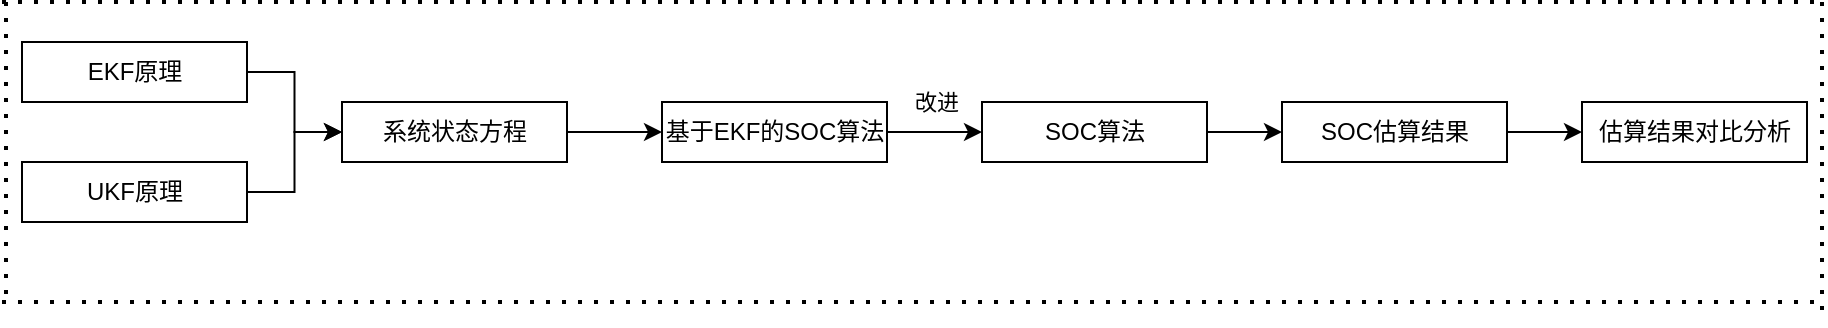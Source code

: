 <mxfile version="22.1.18" type="github">
  <diagram name="Page-1" id="4W3j2TJEjYVzAw-_i7c-">
    <mxGraphModel dx="2360" dy="953" grid="1" gridSize="10" guides="1" tooltips="1" connect="1" arrows="1" fold="1" page="1" pageScale="1" pageWidth="827" pageHeight="1169" math="0" shadow="0">
      <root>
        <mxCell id="0" />
        <mxCell id="1" parent="0" />
        <mxCell id="c7cEFS_KXJs2tT41TtGt-10" style="edgeStyle=orthogonalEdgeStyle;rounded=0;orthogonalLoop=1;jettySize=auto;html=1;exitX=1;exitY=0.5;exitDx=0;exitDy=0;entryX=0;entryY=0.5;entryDx=0;entryDy=0;" edge="1" parent="1" source="c7cEFS_KXJs2tT41TtGt-1" target="c7cEFS_KXJs2tT41TtGt-2">
          <mxGeometry relative="1" as="geometry" />
        </mxCell>
        <mxCell id="c7cEFS_KXJs2tT41TtGt-1" value="EKF原理" style="rounded=0;whiteSpace=wrap;html=1;rotation=0;" vertex="1" parent="1">
          <mxGeometry x="-800" y="460" width="112.5" height="30" as="geometry" />
        </mxCell>
        <mxCell id="c7cEFS_KXJs2tT41TtGt-13" style="edgeStyle=orthogonalEdgeStyle;rounded=0;orthogonalLoop=1;jettySize=auto;html=1;exitX=1;exitY=0.5;exitDx=0;exitDy=0;entryX=0;entryY=0.5;entryDx=0;entryDy=0;" edge="1" parent="1" source="c7cEFS_KXJs2tT41TtGt-2" target="c7cEFS_KXJs2tT41TtGt-4">
          <mxGeometry relative="1" as="geometry" />
        </mxCell>
        <mxCell id="c7cEFS_KXJs2tT41TtGt-2" value="系统状态方程" style="rounded=0;whiteSpace=wrap;html=1;rotation=0;" vertex="1" parent="1">
          <mxGeometry x="-640" y="490" width="112.5" height="30" as="geometry" />
        </mxCell>
        <mxCell id="c7cEFS_KXJs2tT41TtGt-12" style="edgeStyle=orthogonalEdgeStyle;rounded=0;orthogonalLoop=1;jettySize=auto;html=1;exitX=1;exitY=0.5;exitDx=0;exitDy=0;entryX=0;entryY=0.5;entryDx=0;entryDy=0;" edge="1" parent="1" source="c7cEFS_KXJs2tT41TtGt-3" target="c7cEFS_KXJs2tT41TtGt-2">
          <mxGeometry relative="1" as="geometry" />
        </mxCell>
        <mxCell id="c7cEFS_KXJs2tT41TtGt-3" value="UKF原理" style="rounded=0;whiteSpace=wrap;html=1;rotation=0;" vertex="1" parent="1">
          <mxGeometry x="-800" y="520" width="112.5" height="30" as="geometry" />
        </mxCell>
        <mxCell id="c7cEFS_KXJs2tT41TtGt-6" style="edgeStyle=orthogonalEdgeStyle;rounded=0;orthogonalLoop=1;jettySize=auto;html=1;exitX=1;exitY=0.5;exitDx=0;exitDy=0;entryX=0;entryY=0.5;entryDx=0;entryDy=0;" edge="1" parent="1" source="c7cEFS_KXJs2tT41TtGt-4" target="c7cEFS_KXJs2tT41TtGt-5">
          <mxGeometry relative="1" as="geometry" />
        </mxCell>
        <mxCell id="c7cEFS_KXJs2tT41TtGt-7" value="改进" style="edgeLabel;html=1;align=center;verticalAlign=middle;resizable=0;points=[];" vertex="1" connectable="0" parent="c7cEFS_KXJs2tT41TtGt-6">
          <mxGeometry x="-0.009" y="3" relative="1" as="geometry">
            <mxPoint x="1" y="-12" as="offset" />
          </mxGeometry>
        </mxCell>
        <mxCell id="c7cEFS_KXJs2tT41TtGt-4" value="基于EKF的SOC算法" style="rounded=0;whiteSpace=wrap;html=1;rotation=0;" vertex="1" parent="1">
          <mxGeometry x="-480" y="490" width="112.5" height="30" as="geometry" />
        </mxCell>
        <mxCell id="c7cEFS_KXJs2tT41TtGt-14" value="" style="edgeStyle=orthogonalEdgeStyle;rounded=0;orthogonalLoop=1;jettySize=auto;html=1;" edge="1" parent="1" source="c7cEFS_KXJs2tT41TtGt-5" target="c7cEFS_KXJs2tT41TtGt-8">
          <mxGeometry relative="1" as="geometry" />
        </mxCell>
        <mxCell id="c7cEFS_KXJs2tT41TtGt-5" value="SOC算法" style="rounded=0;whiteSpace=wrap;html=1;rotation=0;" vertex="1" parent="1">
          <mxGeometry x="-320" y="490" width="112.5" height="30" as="geometry" />
        </mxCell>
        <mxCell id="c7cEFS_KXJs2tT41TtGt-15" value="" style="edgeStyle=orthogonalEdgeStyle;rounded=0;orthogonalLoop=1;jettySize=auto;html=1;" edge="1" parent="1" source="c7cEFS_KXJs2tT41TtGt-8" target="c7cEFS_KXJs2tT41TtGt-9">
          <mxGeometry relative="1" as="geometry" />
        </mxCell>
        <mxCell id="c7cEFS_KXJs2tT41TtGt-8" value="SOC估算结果" style="rounded=0;whiteSpace=wrap;html=1;rotation=0;" vertex="1" parent="1">
          <mxGeometry x="-170" y="490" width="112.5" height="30" as="geometry" />
        </mxCell>
        <mxCell id="c7cEFS_KXJs2tT41TtGt-9" value="估算结果对比分析" style="rounded=0;whiteSpace=wrap;html=1;rotation=0;" vertex="1" parent="1">
          <mxGeometry x="-20" y="490" width="112.5" height="30" as="geometry" />
        </mxCell>
        <mxCell id="c7cEFS_KXJs2tT41TtGt-16" value="" style="endArrow=none;dashed=1;html=1;dashPattern=1 3;strokeWidth=2;rounded=0;" edge="1" parent="1">
          <mxGeometry width="50" height="50" relative="1" as="geometry">
            <mxPoint x="-810" y="440" as="sourcePoint" />
            <mxPoint x="100" y="440" as="targetPoint" />
          </mxGeometry>
        </mxCell>
        <mxCell id="c7cEFS_KXJs2tT41TtGt-17" value="" style="endArrow=none;dashed=1;html=1;dashPattern=1 3;strokeWidth=2;rounded=0;" edge="1" parent="1">
          <mxGeometry width="50" height="50" relative="1" as="geometry">
            <mxPoint x="-808" y="440" as="sourcePoint" />
            <mxPoint x="-808" y="590" as="targetPoint" />
          </mxGeometry>
        </mxCell>
        <mxCell id="c7cEFS_KXJs2tT41TtGt-18" value="" style="endArrow=none;dashed=1;html=1;dashPattern=1 3;strokeWidth=2;rounded=0;" edge="1" parent="1">
          <mxGeometry width="50" height="50" relative="1" as="geometry">
            <mxPoint x="-810" y="590" as="sourcePoint" />
            <mxPoint x="100" y="590" as="targetPoint" />
          </mxGeometry>
        </mxCell>
        <mxCell id="c7cEFS_KXJs2tT41TtGt-19" value="" style="endArrow=none;dashed=1;html=1;dashPattern=1 3;strokeWidth=2;rounded=0;" edge="1" parent="1">
          <mxGeometry width="50" height="50" relative="1" as="geometry">
            <mxPoint x="100" y="440" as="sourcePoint" />
            <mxPoint x="100" y="600" as="targetPoint" />
          </mxGeometry>
        </mxCell>
      </root>
    </mxGraphModel>
  </diagram>
</mxfile>
